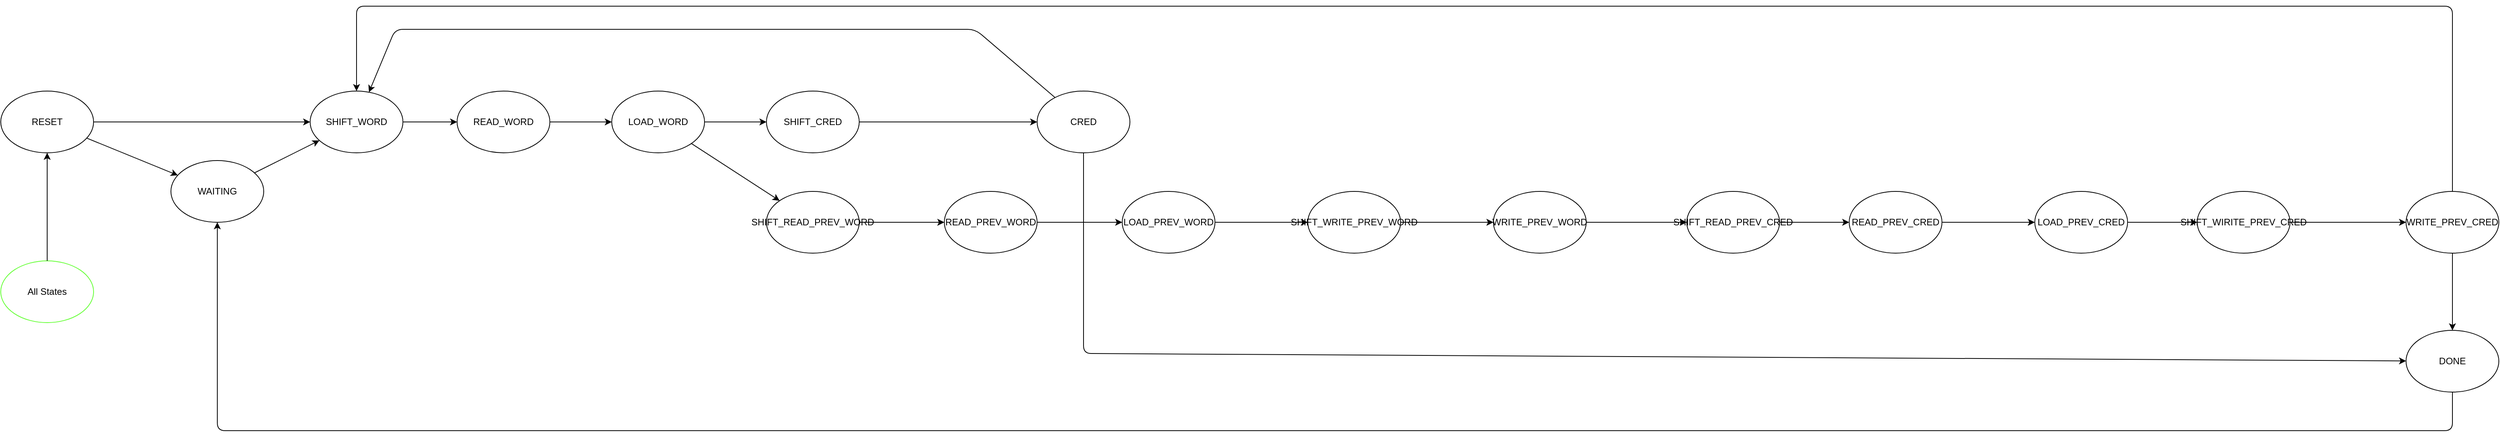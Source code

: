 <mxfile>
    <diagram name="Page-1" id="K4JvfOPezdbW2CZH5aZD">
        <mxGraphModel dx="2014" dy="1502" grid="1" gridSize="10" guides="1" tooltips="1" connect="1" arrows="1" fold="1" page="1" pageScale="1" pageWidth="1654" pageHeight="1169" math="0" shadow="0">
            <root>
                <mxCell id="0"/>
                <mxCell id="1" parent="0"/>
                <mxCell id="PBC2gBNQ4anp6FJxkZ_d-1" value="SHIFT_READ_PREV_WORD" style="ellipse;whiteSpace=wrap;html=1;" parent="1" vertex="1">
                    <mxGeometry x="1160" y="270" width="120" height="80" as="geometry"/>
                </mxCell>
                <mxCell id="PBC2gBNQ4anp6FJxkZ_d-2" value="LOAD_WORD" style="ellipse;whiteSpace=wrap;html=1;" parent="1" vertex="1">
                    <mxGeometry x="960" y="140" width="120" height="80" as="geometry"/>
                </mxCell>
                <mxCell id="PBC2gBNQ4anp6FJxkZ_d-3" value="LOAD_PREV_WORD" style="ellipse;whiteSpace=wrap;html=1;" parent="1" vertex="1">
                    <mxGeometry x="1620" y="270" width="120" height="80" as="geometry"/>
                </mxCell>
                <mxCell id="PBC2gBNQ4anp6FJxkZ_d-4" value="SHIFT_WORD" style="ellipse;whiteSpace=wrap;html=1;" parent="1" vertex="1">
                    <mxGeometry x="570" y="140" width="120" height="80" as="geometry"/>
                </mxCell>
                <mxCell id="PBC2gBNQ4anp6FJxkZ_d-5" value="READ_WORD" style="ellipse;whiteSpace=wrap;html=1;" parent="1" vertex="1">
                    <mxGeometry x="760" y="140" width="120" height="80" as="geometry"/>
                </mxCell>
                <mxCell id="PBC2gBNQ4anp6FJxkZ_d-6" value="WAITING" style="ellipse;whiteSpace=wrap;html=1;" parent="1" vertex="1">
                    <mxGeometry x="390" y="230" width="120" height="80" as="geometry"/>
                </mxCell>
                <mxCell id="PBC2gBNQ4anp6FJxkZ_d-7" value="RESET" style="ellipse;whiteSpace=wrap;html=1;" parent="1" vertex="1">
                    <mxGeometry x="170" y="140" width="120" height="80" as="geometry"/>
                </mxCell>
                <mxCell id="PBC2gBNQ4anp6FJxkZ_d-31" style="edgeStyle=orthogonalEdgeStyle;rounded=0;orthogonalLoop=1;jettySize=auto;html=1;entryX=0.515;entryY=1.017;entryDx=0;entryDy=0;entryPerimeter=0;" parent="1" target="PBC2gBNQ4anp6FJxkZ_d-27" edge="1">
                    <mxGeometry relative="1" as="geometry">
                        <mxPoint x="827" y="620" as="sourcePoint"/>
                    </mxGeometry>
                </mxCell>
                <mxCell id="PBC2gBNQ4anp6FJxkZ_d-44" value="All States" style="ellipse;whiteSpace=wrap;html=1;strokeColor=#65FF36;" parent="1" vertex="1">
                    <mxGeometry x="170" y="360" width="120" height="80" as="geometry"/>
                </mxCell>
                <mxCell id="5" value="SHIFT_WIRITE_PREV_CRED" style="ellipse;whiteSpace=wrap;html=1;" vertex="1" parent="1">
                    <mxGeometry x="3010" y="270" width="120" height="80" as="geometry"/>
                </mxCell>
                <mxCell id="6" value="READ_PREV_CRED" style="ellipse;whiteSpace=wrap;html=1;" vertex="1" parent="1">
                    <mxGeometry x="2560" y="270" width="120" height="80" as="geometry"/>
                </mxCell>
                <mxCell id="7" value="SHIFT_READ_PREV_CRED" style="ellipse;whiteSpace=wrap;html=1;" vertex="1" parent="1">
                    <mxGeometry x="2350" y="270" width="120" height="80" as="geometry"/>
                </mxCell>
                <mxCell id="8" value="WRITE_PREV_WORD" style="ellipse;whiteSpace=wrap;html=1;" vertex="1" parent="1">
                    <mxGeometry x="2100" y="270" width="120" height="80" as="geometry"/>
                </mxCell>
                <mxCell id="9" value="SHIFT_WRITE_PREV_WORD" style="ellipse;whiteSpace=wrap;html=1;" vertex="1" parent="1">
                    <mxGeometry x="1860" y="270" width="120" height="80" as="geometry"/>
                </mxCell>
                <mxCell id="10" value="LOAD_PREV_CRED" style="ellipse;whiteSpace=wrap;html=1;" vertex="1" parent="1">
                    <mxGeometry x="2800" y="270" width="120" height="80" as="geometry"/>
                </mxCell>
                <mxCell id="11" value="WRITE_PREV_CRED&lt;span style=&quot;color: rgba(0, 0, 0, 0); font-family: monospace; font-size: 0px; text-align: start;&quot;&gt;%3CmxGraphModel%3E%3Croot%3E%3CmxCell%20id%3D%220%22%2F%3E%3CmxCell%20id%3D%221%22%20parent%3D%220%22%2F%3E%3CmxCell%20id%3D%222%22%20value%3D%22WAITING%22%20style%3D%22ellipse%3BwhiteSpace%3Dwrap%3Bhtml%3D1%3B%22%20vertex%3D%221%22%20parent%3D%221%22%3E%3CmxGeometry%20x%3D%221170%22%20y%3D%2280%22%20width%3D%22120%22%20height%3D%2280%22%20as%3D%22geometry%22%2F%3E%3C%2FmxCell%3E%3C%2Froot%3E%3C%2FmxGraphModel%3E&lt;/span&gt;&lt;span style=&quot;color: rgba(0, 0, 0, 0); font-family: monospace; font-size: 0px; text-align: start;&quot;&gt;%3CmxGraphModel%3E%3Croot%3E%3CmxCell%20id%3D%220%22%2F%3E%3CmxCell%20id%3D%221%22%20parent%3D%220%22%2F%3E%3CmxCell%20id%3D%222%22%20value%3D%22WAITING%22%20style%3D%22ellipse%3BwhiteSpace%3Dwrap%3Bhtml%3D1%3B%22%20vertex%3D%221%22%20parent%3D%221%22%3E%3CmxGeometry%20x%3D%221170%22%20y%3D%2280%22%20width%3D%22120%22%20height%3D%2280%22%20as%3D%22geometry%22%2F%3E%3C%2FmxCell%3E%3C%2Froot%3E%3C%2FmxGraphModel%3E&lt;/span&gt;" style="ellipse;whiteSpace=wrap;html=1;" vertex="1" parent="1">
                    <mxGeometry x="3280" y="270" width="120" height="80" as="geometry"/>
                </mxCell>
                <mxCell id="13" value="SHIFT_CRED&lt;span style=&quot;color: rgba(0, 0, 0, 0); font-family: monospace; font-size: 0px; text-align: start;&quot;&gt;%3CmxGraphModel%3E%3Croot%3E%3CmxCell%20id%3D%220%22%2F%3E%3CmxCell%20id%3D%221%22%20parent%3D%220%22%2F%3E%3CmxCell%20id%3D%222%22%20value%3D%22WRITE_PREV_CRED%26lt%3Bspan%20style%3D%26quot%3Bcolor%3A%20rgba(0%2C%200%2C%200%2C%200)%3B%20font-family%3A%20monospace%3B%20font-size%3A%200px%3B%20text-align%3A%20start%3B%26quot%3B%26gt%3B%253CmxGraphModel%253E%253Croot%253E%253CmxCell%2520id%253D%25220%2522%252F%253E%253CmxCell%2520id%253D%25221%2522%2520parent%253D%25220%2522%252F%253E%253CmxCell%2520id%253D%25222%2522%2520value%253D%2522WAITING%2522%2520style%253D%2522ellipse%253BwhiteSpace%253Dwrap%253Bhtml%253D1%253B%2522%2520vertex%253D%25221%2522%2520parent%253D%25221%2522%253E%253CmxGeometry%2520x%253D%25221170%2522%2520y%253D%252280%2522%2520width%253D%2522120%2522%2520height%253D%252280%2522%2520as%253D%2522geometry%2522%252F%253E%253C%252FmxCell%253E%253C%252Froot%253E%253C%252FmxGraphModel%253E%26lt%3B%2Fspan%26gt%3B%26lt%3Bspan%20style%3D%26quot%3Bcolor%3A%20rgba(0%2C%200%2C%200%2C%200)%3B%20font-family%3A%20monospace%3B%20font-size%3A%200px%3B%20text-align%3A%20start%3B%26quot%3B%26gt%3B%253CmxGraphModel%253E%253Croot%253E%253CmxCell%2520id%253D%25220%2522%252F%253E%253CmxCell%2520id%253D%25221%2522%2520parent%253D%25220%2522%252F%253E%253CmxCell%2520id%253D%25222%2522%2520value%253D%2522WAITING%2522%2520style%253D%2522ellipse%253BwhiteSpace%253Dwrap%253Bhtml%253D1%253B%2522%2520vertex%253D%25221%2522%2520parent%253D%25221%2522%253E%253CmxGeometry%2520x%253D%25221170%2522%2520y%253D%252280%2522%2520width%253D%2522120%2522%2520height%253D%252280%2522%2520as%253D%2522geometry%2522%252F%253E%253C%252FmxCell%253E%253C%252Froot%253E%253C%252FmxGraphModel%253E%26lt%3B%2Fspan%26gt%3B%22%20style%3D%22ellipse%3BwhiteSpace%3Dwrap%3Bhtml%3D1%3B%22%20vertex%3D%221%22%20parent%3D%221%22%3E%3CmxGeometry%20x%3D%221400%22%20y%3D%2280%22%20width%3D%22120%22%20height%3D%2280%22%20as%3D%22geometry%22%2F%3E%3C%2FmxCell%3E%3C%2Froot%3E%3C%2FmxGraphModel%3E&lt;/span&gt;" style="ellipse;whiteSpace=wrap;html=1;" vertex="1" parent="1">
                    <mxGeometry x="1160" y="140" width="120" height="80" as="geometry"/>
                </mxCell>
                <mxCell id="14" value="CRED" style="ellipse;whiteSpace=wrap;html=1;" vertex="1" parent="1">
                    <mxGeometry x="1510" y="140" width="120" height="80" as="geometry"/>
                </mxCell>
                <mxCell id="15" value="DONE" style="ellipse;whiteSpace=wrap;html=1;" vertex="1" parent="1">
                    <mxGeometry x="3280" y="450" width="120" height="80" as="geometry"/>
                </mxCell>
                <mxCell id="19" value="READ_PREV_WORD" style="ellipse;whiteSpace=wrap;html=1;" vertex="1" parent="1">
                    <mxGeometry x="1390" y="270" width="120" height="80" as="geometry"/>
                </mxCell>
                <mxCell id="25" value="" style="endArrow=classic;html=1;" edge="1" parent="1" source="PBC2gBNQ4anp6FJxkZ_d-7" target="PBC2gBNQ4anp6FJxkZ_d-6">
                    <mxGeometry width="50" height="50" relative="1" as="geometry">
                        <mxPoint x="330" y="150" as="sourcePoint"/>
                        <mxPoint x="380" y="100" as="targetPoint"/>
                    </mxGeometry>
                </mxCell>
                <mxCell id="26" value="" style="endArrow=classic;html=1;" edge="1" parent="1" source="PBC2gBNQ4anp6FJxkZ_d-7" target="PBC2gBNQ4anp6FJxkZ_d-4">
                    <mxGeometry width="50" height="50" relative="1" as="geometry">
                        <mxPoint x="240" y="110" as="sourcePoint"/>
                        <mxPoint x="290" y="60" as="targetPoint"/>
                    </mxGeometry>
                </mxCell>
                <mxCell id="27" value="" style="endArrow=classic;html=1;" edge="1" parent="1" source="PBC2gBNQ4anp6FJxkZ_d-4" target="PBC2gBNQ4anp6FJxkZ_d-5">
                    <mxGeometry width="50" height="50" relative="1" as="geometry">
                        <mxPoint x="690" y="140" as="sourcePoint"/>
                        <mxPoint x="740" y="90" as="targetPoint"/>
                    </mxGeometry>
                </mxCell>
                <mxCell id="29" value="" style="endArrow=classic;html=1;" edge="1" parent="1" source="PBC2gBNQ4anp6FJxkZ_d-5" target="PBC2gBNQ4anp6FJxkZ_d-2">
                    <mxGeometry width="50" height="50" relative="1" as="geometry">
                        <mxPoint x="920" y="70" as="sourcePoint"/>
                        <mxPoint x="970" y="20" as="targetPoint"/>
                    </mxGeometry>
                </mxCell>
                <mxCell id="30" value="" style="endArrow=classic;html=1;" edge="1" parent="1" source="PBC2gBNQ4anp6FJxkZ_d-2" target="13">
                    <mxGeometry width="50" height="50" relative="1" as="geometry">
                        <mxPoint x="1100" y="170" as="sourcePoint"/>
                        <mxPoint x="1150" y="120" as="targetPoint"/>
                    </mxGeometry>
                </mxCell>
                <mxCell id="31" value="" style="endArrow=classic;html=1;" edge="1" parent="1" source="PBC2gBNQ4anp6FJxkZ_d-2" target="PBC2gBNQ4anp6FJxkZ_d-1">
                    <mxGeometry width="50" height="50" relative="1" as="geometry">
                        <mxPoint x="1040" y="170" as="sourcePoint"/>
                        <mxPoint x="1010" y="280" as="targetPoint"/>
                    </mxGeometry>
                </mxCell>
                <mxCell id="33" value="" style="endArrow=classic;html=1;" edge="1" parent="1" source="PBC2gBNQ4anp6FJxkZ_d-1" target="19">
                    <mxGeometry width="50" height="50" relative="1" as="geometry">
                        <mxPoint x="1260" y="330" as="sourcePoint"/>
                        <mxPoint x="1310" y="280" as="targetPoint"/>
                    </mxGeometry>
                </mxCell>
                <mxCell id="35" value="" style="endArrow=classic;html=1;" edge="1" parent="1" source="19" target="PBC2gBNQ4anp6FJxkZ_d-3">
                    <mxGeometry width="50" height="50" relative="1" as="geometry">
                        <mxPoint x="1500" y="320" as="sourcePoint"/>
                        <mxPoint x="1550" y="270" as="targetPoint"/>
                    </mxGeometry>
                </mxCell>
                <mxCell id="36" value="" style="endArrow=classic;html=1;" edge="1" parent="1" source="PBC2gBNQ4anp6FJxkZ_d-3" target="9">
                    <mxGeometry width="50" height="50" relative="1" as="geometry">
                        <mxPoint x="1670" y="280" as="sourcePoint"/>
                        <mxPoint x="1720" y="230" as="targetPoint"/>
                    </mxGeometry>
                </mxCell>
                <mxCell id="37" value="" style="endArrow=classic;html=1;" edge="1" parent="1" source="9" target="8">
                    <mxGeometry width="50" height="50" relative="1" as="geometry">
                        <mxPoint x="1930" y="290" as="sourcePoint"/>
                        <mxPoint x="1980" y="240" as="targetPoint"/>
                    </mxGeometry>
                </mxCell>
                <mxCell id="39" value="" style="endArrow=classic;html=1;" edge="1" parent="1" source="8" target="7">
                    <mxGeometry width="50" height="50" relative="1" as="geometry">
                        <mxPoint x="2220" y="300" as="sourcePoint"/>
                        <mxPoint x="2270" y="250" as="targetPoint"/>
                    </mxGeometry>
                </mxCell>
                <mxCell id="40" value="" style="endArrow=classic;html=1;" edge="1" parent="1" source="7" target="6">
                    <mxGeometry width="50" height="50" relative="1" as="geometry">
                        <mxPoint x="2560" y="220" as="sourcePoint"/>
                        <mxPoint x="2610" y="170" as="targetPoint"/>
                    </mxGeometry>
                </mxCell>
                <mxCell id="41" value="" style="endArrow=classic;html=1;" edge="1" parent="1" source="6" target="10">
                    <mxGeometry width="50" height="50" relative="1" as="geometry">
                        <mxPoint x="2640" y="270" as="sourcePoint"/>
                        <mxPoint x="2690" y="220" as="targetPoint"/>
                    </mxGeometry>
                </mxCell>
                <mxCell id="42" value="" style="endArrow=classic;html=1;" edge="1" parent="1" source="10" target="5">
                    <mxGeometry width="50" height="50" relative="1" as="geometry">
                        <mxPoint x="2870" y="290" as="sourcePoint"/>
                        <mxPoint x="2920" y="240" as="targetPoint"/>
                    </mxGeometry>
                </mxCell>
                <mxCell id="43" value="" style="endArrow=classic;html=1;" edge="1" parent="1" source="5" target="11">
                    <mxGeometry width="50" height="50" relative="1" as="geometry">
                        <mxPoint x="3130" y="270" as="sourcePoint"/>
                        <mxPoint x="3180" y="220" as="targetPoint"/>
                    </mxGeometry>
                </mxCell>
                <mxCell id="44" value="" style="endArrow=classic;html=1;" edge="1" parent="1" source="11" target="PBC2gBNQ4anp6FJxkZ_d-4">
                    <mxGeometry width="50" height="50" relative="1" as="geometry">
                        <mxPoint x="3360" y="300" as="sourcePoint"/>
                        <mxPoint x="3410" y="250" as="targetPoint"/>
                        <Array as="points">
                            <mxPoint x="3340" y="30"/>
                            <mxPoint x="630" y="30"/>
                        </Array>
                    </mxGeometry>
                </mxCell>
                <mxCell id="45" value="" style="endArrow=classic;html=1;" edge="1" parent="1" source="11" target="15">
                    <mxGeometry width="50" height="50" relative="1" as="geometry">
                        <mxPoint x="3490" y="360" as="sourcePoint"/>
                        <mxPoint x="3540" y="310" as="targetPoint"/>
                    </mxGeometry>
                </mxCell>
                <mxCell id="46" value="" style="endArrow=classic;html=1;" edge="1" parent="1" source="13" target="14">
                    <mxGeometry width="50" height="50" relative="1" as="geometry">
                        <mxPoint x="1310" y="130" as="sourcePoint"/>
                        <mxPoint x="1360" y="80" as="targetPoint"/>
                    </mxGeometry>
                </mxCell>
                <mxCell id="47" value="" style="endArrow=classic;html=1;" edge="1" parent="1" source="14" target="PBC2gBNQ4anp6FJxkZ_d-4">
                    <mxGeometry width="50" height="50" relative="1" as="geometry">
                        <mxPoint x="1410" y="180" as="sourcePoint"/>
                        <mxPoint x="1470" y="130" as="targetPoint"/>
                        <Array as="points">
                            <mxPoint x="1430" y="60"/>
                            <mxPoint x="680" y="60"/>
                        </Array>
                    </mxGeometry>
                </mxCell>
                <mxCell id="48" value="" style="endArrow=classic;html=1;" edge="1" parent="1" source="14" target="15">
                    <mxGeometry width="50" height="50" relative="1" as="geometry">
                        <mxPoint x="1450" y="190" as="sourcePoint"/>
                        <mxPoint x="1570" y="520" as="targetPoint"/>
                        <Array as="points">
                            <mxPoint x="1570" y="480"/>
                        </Array>
                    </mxGeometry>
                </mxCell>
                <mxCell id="49" value="" style="endArrow=classic;html=1;" edge="1" parent="1" source="15" target="PBC2gBNQ4anp6FJxkZ_d-6">
                    <mxGeometry width="50" height="50" relative="1" as="geometry">
                        <mxPoint x="3350" y="480" as="sourcePoint"/>
                        <mxPoint x="3400" y="430" as="targetPoint"/>
                        <Array as="points">
                            <mxPoint x="3340" y="580"/>
                            <mxPoint x="450" y="580"/>
                        </Array>
                    </mxGeometry>
                </mxCell>
                <mxCell id="50" value="" style="endArrow=classic;html=1;" edge="1" parent="1" source="PBC2gBNQ4anp6FJxkZ_d-6" target="PBC2gBNQ4anp6FJxkZ_d-4">
                    <mxGeometry width="50" height="50" relative="1" as="geometry">
                        <mxPoint x="580" y="350" as="sourcePoint"/>
                        <mxPoint x="630" y="300" as="targetPoint"/>
                    </mxGeometry>
                </mxCell>
                <mxCell id="51" value="" style="endArrow=classic;html=1;" edge="1" parent="1" source="PBC2gBNQ4anp6FJxkZ_d-44" target="PBC2gBNQ4anp6FJxkZ_d-7">
                    <mxGeometry width="50" height="50" relative="1" as="geometry">
                        <mxPoint x="420" y="440" as="sourcePoint"/>
                        <mxPoint x="470" y="390" as="targetPoint"/>
                    </mxGeometry>
                </mxCell>
            </root>
        </mxGraphModel>
    </diagram>
</mxfile>